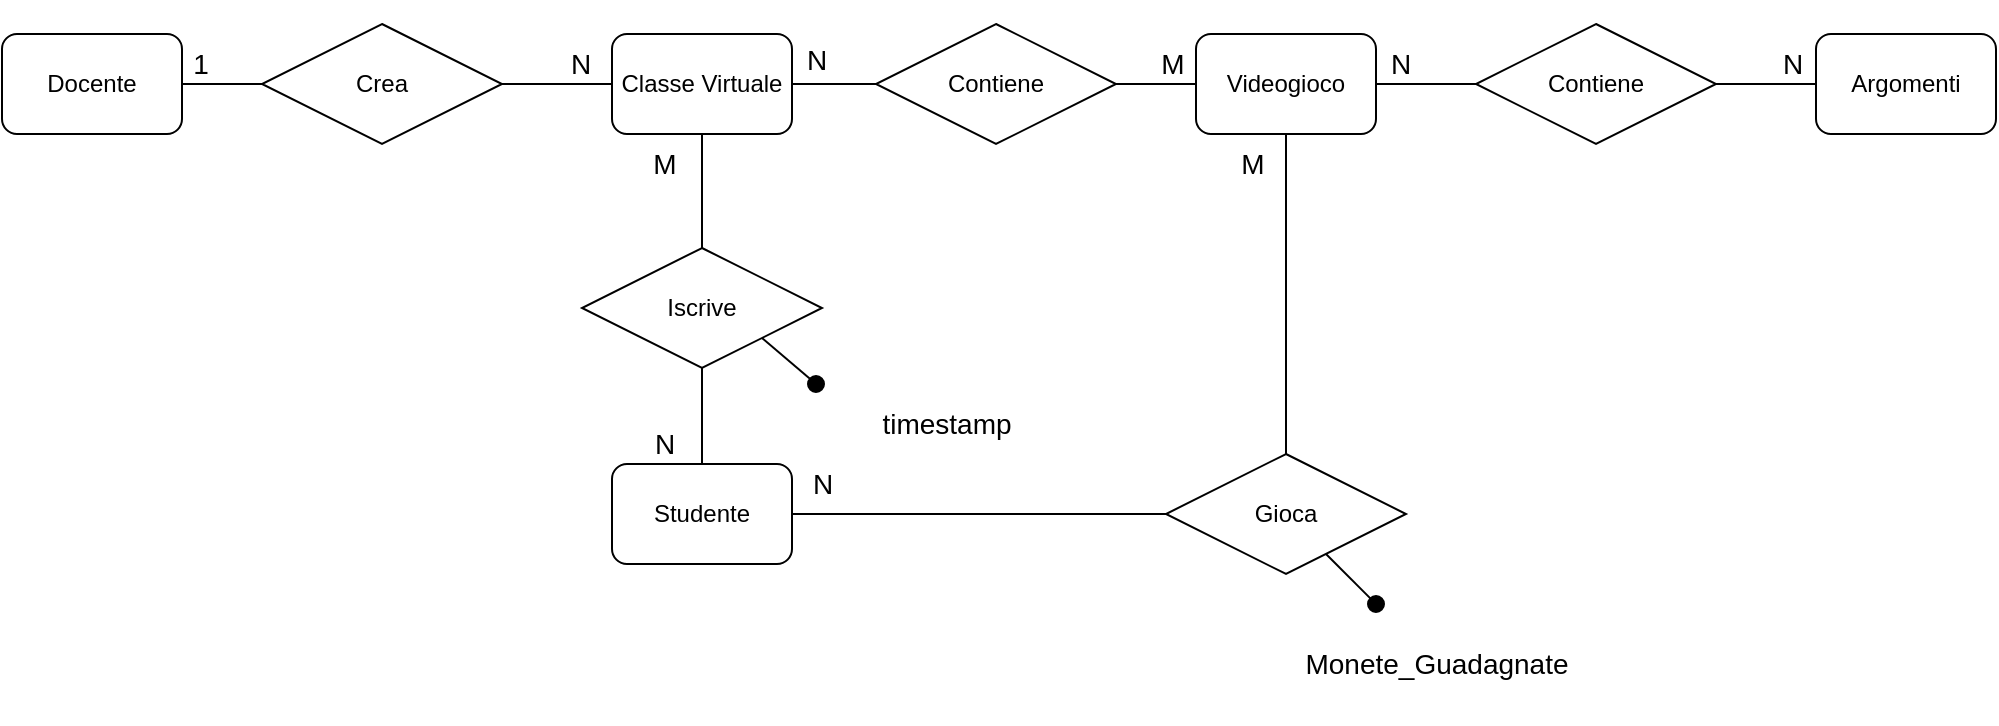 <mxfile version="24.7.17">
  <diagram id="C5RBs43oDa-KdzZeNtuy" name="Page-1">
    <mxGraphModel dx="1301" dy="600" grid="1" gridSize="10" guides="1" tooltips="1" connect="1" arrows="1" fold="1" page="1" pageScale="1" pageWidth="827" pageHeight="1169" math="0" shadow="0">
      <root>
        <mxCell id="WIyWlLk6GJQsqaUBKTNV-0" />
        <mxCell id="WIyWlLk6GJQsqaUBKTNV-1" parent="WIyWlLk6GJQsqaUBKTNV-0" />
        <mxCell id="DoPwDuX_5oKyTReS05P9-0" value="Docente" style="rounded=1;whiteSpace=wrap;html=1;" parent="WIyWlLk6GJQsqaUBKTNV-1" vertex="1">
          <mxGeometry x="83" y="85" width="90" height="50" as="geometry" />
        </mxCell>
        <mxCell id="DoPwDuX_5oKyTReS05P9-8" value="" style="edgeStyle=none;curved=1;rounded=0;orthogonalLoop=1;jettySize=auto;html=1;fontSize=12;startSize=8;endSize=8;endArrow=none;endFill=0;" parent="WIyWlLk6GJQsqaUBKTNV-1" source="DoPwDuX_5oKyTReS05P9-1" target="DoPwDuX_5oKyTReS05P9-7" edge="1">
          <mxGeometry relative="1" as="geometry" />
        </mxCell>
        <mxCell id="DoPwDuX_5oKyTReS05P9-1" value="Crea" style="shape=rhombus;perimeter=rhombusPerimeter;whiteSpace=wrap;html=1;align=center;" parent="WIyWlLk6GJQsqaUBKTNV-1" vertex="1">
          <mxGeometry x="213" y="80" width="120" height="60" as="geometry" />
        </mxCell>
        <mxCell id="DoPwDuX_5oKyTReS05P9-3" value="" style="endArrow=none;html=1;rounded=0;fontSize=12;startSize=8;endSize=8;curved=1;entryX=0;entryY=0.5;entryDx=0;entryDy=0;" parent="WIyWlLk6GJQsqaUBKTNV-1" source="DoPwDuX_5oKyTReS05P9-0" target="DoPwDuX_5oKyTReS05P9-1" edge="1">
          <mxGeometry width="50" height="50" relative="1" as="geometry">
            <mxPoint x="173" y="160" as="sourcePoint" />
            <mxPoint x="243.711" y="110" as="targetPoint" />
          </mxGeometry>
        </mxCell>
        <mxCell id="DoPwDuX_5oKyTReS05P9-6" value="&lt;p style=&quot;line-height: 120%; font-size: 14px;&quot;&gt;&lt;font style=&quot;font-size: 14px;&quot;&gt;1&lt;/font&gt;&lt;/p&gt;" style="text;html=1;align=center;verticalAlign=middle;resizable=0;points=[];autosize=1;strokeColor=none;fillColor=none;fontSize=14;" parent="WIyWlLk6GJQsqaUBKTNV-1" vertex="1">
          <mxGeometry x="167" y="70" width="30" height="60" as="geometry" />
        </mxCell>
        <mxCell id="DoPwDuX_5oKyTReS05P9-13" value="" style="edgeStyle=none;curved=1;rounded=0;orthogonalLoop=1;jettySize=auto;html=1;fontSize=12;startSize=8;endSize=8;endArrow=none;endFill=0;" parent="WIyWlLk6GJQsqaUBKTNV-1" source="DoPwDuX_5oKyTReS05P9-7" target="DoPwDuX_5oKyTReS05P9-11" edge="1">
          <mxGeometry relative="1" as="geometry" />
        </mxCell>
        <mxCell id="DoPwDuX_5oKyTReS05P9-7" value="Classe Virtuale" style="rounded=1;whiteSpace=wrap;html=1;" parent="WIyWlLk6GJQsqaUBKTNV-1" vertex="1">
          <mxGeometry x="388" y="85" width="90" height="50" as="geometry" />
        </mxCell>
        <mxCell id="DoPwDuX_5oKyTReS05P9-9" value="&lt;p style=&quot;line-height: 120%; font-size: 14px;&quot;&gt;&lt;font style=&quot;font-size: 14px;&quot;&gt;N&lt;/font&gt;&lt;/p&gt;" style="text;html=1;align=center;verticalAlign=middle;resizable=0;points=[];autosize=1;strokeColor=none;fillColor=none;fontSize=14;" parent="WIyWlLk6GJQsqaUBKTNV-1" vertex="1">
          <mxGeometry x="357" y="70" width="30" height="60" as="geometry" />
        </mxCell>
        <mxCell id="DoPwDuX_5oKyTReS05P9-12" value="" style="edgeStyle=none;curved=1;rounded=0;orthogonalLoop=1;jettySize=auto;html=1;fontSize=12;startSize=8;endSize=8;endArrow=none;endFill=0;" parent="WIyWlLk6GJQsqaUBKTNV-1" source="DoPwDuX_5oKyTReS05P9-10" target="DoPwDuX_5oKyTReS05P9-11" edge="1">
          <mxGeometry relative="1" as="geometry" />
        </mxCell>
        <mxCell id="DoPwDuX_5oKyTReS05P9-10" value="Videogioco" style="rounded=1;whiteSpace=wrap;html=1;" parent="WIyWlLk6GJQsqaUBKTNV-1" vertex="1">
          <mxGeometry x="680" y="85" width="90" height="50" as="geometry" />
        </mxCell>
        <mxCell id="DoPwDuX_5oKyTReS05P9-11" value="Contiene" style="shape=rhombus;perimeter=rhombusPerimeter;whiteSpace=wrap;html=1;align=center;" parent="WIyWlLk6GJQsqaUBKTNV-1" vertex="1">
          <mxGeometry x="520" y="80" width="120" height="60" as="geometry" />
        </mxCell>
        <mxCell id="DoPwDuX_5oKyTReS05P9-14" value="&lt;p style=&quot;line-height: 120%; font-size: 14px;&quot;&gt;&lt;font style=&quot;font-size: 14px;&quot;&gt;N&lt;/font&gt;&lt;/p&gt;" style="text;html=1;align=center;verticalAlign=middle;resizable=0;points=[];autosize=1;strokeColor=none;fillColor=none;fontSize=14;" parent="WIyWlLk6GJQsqaUBKTNV-1" vertex="1">
          <mxGeometry x="475" y="68" width="30" height="60" as="geometry" />
        </mxCell>
        <mxCell id="DoPwDuX_5oKyTReS05P9-15" value="&lt;p style=&quot;line-height: 120%; font-size: 14px;&quot;&gt;&lt;font style=&quot;font-size: 14px;&quot;&gt;M&lt;/font&gt;&lt;/p&gt;" style="text;html=1;align=center;verticalAlign=middle;resizable=0;points=[];autosize=1;strokeColor=none;fillColor=none;fontSize=14;" parent="WIyWlLk6GJQsqaUBKTNV-1" vertex="1">
          <mxGeometry x="648" y="70" width="40" height="60" as="geometry" />
        </mxCell>
        <mxCell id="SO1G4eNmW5L4rZHkQ5sY-10" value="" style="edgeStyle=none;curved=1;rounded=0;orthogonalLoop=1;jettySize=auto;html=1;fontSize=12;startSize=8;endSize=8;endArrow=none;endFill=0;" parent="WIyWlLk6GJQsqaUBKTNV-1" source="DoPwDuX_5oKyTReS05P9-17" target="SO1G4eNmW5L4rZHkQ5sY-8" edge="1">
          <mxGeometry relative="1" as="geometry">
            <mxPoint x="643" y="360.0" as="targetPoint" />
          </mxGeometry>
        </mxCell>
        <mxCell id="DoPwDuX_5oKyTReS05P9-17" value="Studente" style="rounded=1;whiteSpace=wrap;html=1;" parent="WIyWlLk6GJQsqaUBKTNV-1" vertex="1">
          <mxGeometry x="388" y="300" width="90" height="50" as="geometry" />
        </mxCell>
        <mxCell id="DoPwDuX_5oKyTReS05P9-18" value="" style="edgeStyle=none;curved=1;rounded=0;orthogonalLoop=1;jettySize=auto;html=1;fontSize=12;startSize=8;endSize=8;endArrow=none;endFill=0;" parent="WIyWlLk6GJQsqaUBKTNV-1" source="DoPwDuX_5oKyTReS05P9-19" target="DoPwDuX_5oKyTReS05P9-7" edge="1">
          <mxGeometry relative="1" as="geometry">
            <mxPoint x="388" y="230" as="targetPoint" />
          </mxGeometry>
        </mxCell>
        <mxCell id="DoPwDuX_5oKyTReS05P9-19" value="Iscrive" style="shape=rhombus;perimeter=rhombusPerimeter;whiteSpace=wrap;html=1;align=center;" parent="WIyWlLk6GJQsqaUBKTNV-1" vertex="1">
          <mxGeometry x="373" y="192" width="120" height="60" as="geometry" />
        </mxCell>
        <mxCell id="DoPwDuX_5oKyTReS05P9-20" value="" style="endArrow=none;html=1;rounded=0;fontSize=12;startSize=8;endSize=8;curved=1;" parent="WIyWlLk6GJQsqaUBKTNV-1" source="DoPwDuX_5oKyTReS05P9-17" target="DoPwDuX_5oKyTReS05P9-19" edge="1">
          <mxGeometry width="50" height="50" relative="1" as="geometry">
            <mxPoint x="173" y="280" as="sourcePoint" />
            <mxPoint x="243.711" y="230" as="targetPoint" />
          </mxGeometry>
        </mxCell>
        <mxCell id="DoPwDuX_5oKyTReS05P9-21" value="&lt;p style=&quot;line-height: 120%; font-size: 14px;&quot;&gt;&lt;font style=&quot;font-size: 14px;&quot;&gt;M&lt;/font&gt;&lt;/p&gt;" style="text;html=1;align=center;verticalAlign=middle;resizable=0;points=[];autosize=1;strokeColor=none;fillColor=none;fontSize=14;" parent="WIyWlLk6GJQsqaUBKTNV-1" vertex="1">
          <mxGeometry x="394" y="120" width="40" height="60" as="geometry" />
        </mxCell>
        <mxCell id="DoPwDuX_5oKyTReS05P9-23" value="&lt;p style=&quot;line-height: 120%; font-size: 14px;&quot;&gt;&lt;font style=&quot;font-size: 14px;&quot;&gt;N&lt;/font&gt;&lt;/p&gt;" style="text;html=1;align=center;verticalAlign=middle;resizable=0;points=[];autosize=1;strokeColor=none;fillColor=none;fontSize=14;" parent="WIyWlLk6GJQsqaUBKTNV-1" vertex="1">
          <mxGeometry x="399" y="260" width="30" height="60" as="geometry" />
        </mxCell>
        <mxCell id="SO1G4eNmW5L4rZHkQ5sY-1" value="Contiene" style="shape=rhombus;perimeter=rhombusPerimeter;whiteSpace=wrap;html=1;align=center;" parent="WIyWlLk6GJQsqaUBKTNV-1" vertex="1">
          <mxGeometry x="820" y="80" width="120" height="60" as="geometry" />
        </mxCell>
        <mxCell id="SO1G4eNmW5L4rZHkQ5sY-3" value="Argomenti" style="rounded=1;whiteSpace=wrap;html=1;" parent="WIyWlLk6GJQsqaUBKTNV-1" vertex="1">
          <mxGeometry x="990" y="85" width="90" height="50" as="geometry" />
        </mxCell>
        <mxCell id="SO1G4eNmW5L4rZHkQ5sY-4" value="" style="edgeStyle=none;curved=1;rounded=0;orthogonalLoop=1;jettySize=auto;html=1;fontSize=12;startSize=8;endSize=8;endArrow=none;endFill=0;" parent="WIyWlLk6GJQsqaUBKTNV-1" source="DoPwDuX_5oKyTReS05P9-10" target="SO1G4eNmW5L4rZHkQ5sY-1" edge="1">
          <mxGeometry relative="1" as="geometry">
            <mxPoint x="800" y="67" as="sourcePoint" />
            <mxPoint x="842" y="67" as="targetPoint" />
          </mxGeometry>
        </mxCell>
        <mxCell id="SO1G4eNmW5L4rZHkQ5sY-5" value="&lt;p style=&quot;line-height: 120%; font-size: 14px;&quot;&gt;&lt;font style=&quot;font-size: 14px;&quot;&gt;N&lt;/font&gt;&lt;/p&gt;" style="text;html=1;align=center;verticalAlign=middle;resizable=0;points=[];autosize=1;strokeColor=none;fillColor=none;fontSize=14;" parent="WIyWlLk6GJQsqaUBKTNV-1" vertex="1">
          <mxGeometry x="767" y="70" width="30" height="60" as="geometry" />
        </mxCell>
        <mxCell id="SO1G4eNmW5L4rZHkQ5sY-6" value="" style="edgeStyle=none;curved=1;rounded=0;orthogonalLoop=1;jettySize=auto;html=1;fontSize=12;startSize=8;endSize=8;endArrow=none;endFill=0;" parent="WIyWlLk6GJQsqaUBKTNV-1" source="SO1G4eNmW5L4rZHkQ5sY-1" target="SO1G4eNmW5L4rZHkQ5sY-3" edge="1">
          <mxGeometry relative="1" as="geometry">
            <mxPoint x="980" y="69" as="sourcePoint" />
            <mxPoint x="1022" y="69" as="targetPoint" />
          </mxGeometry>
        </mxCell>
        <mxCell id="SO1G4eNmW5L4rZHkQ5sY-7" value="&lt;p style=&quot;line-height: 120%; font-size: 14px;&quot;&gt;&lt;font style=&quot;font-size: 14px;&quot;&gt;N&lt;/font&gt;&lt;/p&gt;" style="text;html=1;align=center;verticalAlign=middle;resizable=0;points=[];autosize=1;strokeColor=none;fillColor=none;fontSize=14;" parent="WIyWlLk6GJQsqaUBKTNV-1" vertex="1">
          <mxGeometry x="963" y="70" width="30" height="60" as="geometry" />
        </mxCell>
        <mxCell id="SO1G4eNmW5L4rZHkQ5sY-15" value="" style="edgeStyle=none;curved=1;rounded=0;orthogonalLoop=1;jettySize=auto;html=1;fontSize=12;startSize=8;endSize=8;endArrow=oval;endFill=1;" parent="WIyWlLk6GJQsqaUBKTNV-1" source="SO1G4eNmW5L4rZHkQ5sY-8" target="SO1G4eNmW5L4rZHkQ5sY-16" edge="1">
          <mxGeometry relative="1" as="geometry">
            <mxPoint x="782" y="360" as="targetPoint" />
          </mxGeometry>
        </mxCell>
        <mxCell id="SO1G4eNmW5L4rZHkQ5sY-8" value="Gioca" style="shape=rhombus;perimeter=rhombusPerimeter;whiteSpace=wrap;html=1;align=center;" parent="WIyWlLk6GJQsqaUBKTNV-1" vertex="1">
          <mxGeometry x="665" y="295" width="120" height="60" as="geometry" />
        </mxCell>
        <mxCell id="SO1G4eNmW5L4rZHkQ5sY-11" value="" style="edgeStyle=none;curved=1;rounded=0;orthogonalLoop=1;jettySize=auto;html=1;fontSize=12;startSize=8;endSize=8;endArrow=none;endFill=0;" parent="WIyWlLk6GJQsqaUBKTNV-1" source="SO1G4eNmW5L4rZHkQ5sY-8" target="DoPwDuX_5oKyTReS05P9-10" edge="1">
          <mxGeometry relative="1" as="geometry">
            <mxPoint x="488" y="335" as="sourcePoint" />
            <mxPoint x="675" y="335" as="targetPoint" />
          </mxGeometry>
        </mxCell>
        <mxCell id="SO1G4eNmW5L4rZHkQ5sY-12" value="&lt;p style=&quot;line-height: 120%; font-size: 14px;&quot;&gt;&lt;font style=&quot;font-size: 14px;&quot;&gt;N&lt;/font&gt;&lt;/p&gt;" style="text;html=1;align=center;verticalAlign=middle;resizable=0;points=[];autosize=1;strokeColor=none;fillColor=none;fontSize=14;" parent="WIyWlLk6GJQsqaUBKTNV-1" vertex="1">
          <mxGeometry x="478" y="280" width="30" height="60" as="geometry" />
        </mxCell>
        <mxCell id="SO1G4eNmW5L4rZHkQ5sY-13" value="&lt;p style=&quot;line-height: 120%; font-size: 14px;&quot;&gt;&lt;font style=&quot;font-size: 14px;&quot;&gt;M&lt;/font&gt;&lt;/p&gt;" style="text;html=1;align=center;verticalAlign=middle;resizable=0;points=[];autosize=1;strokeColor=none;fillColor=none;fontSize=14;" parent="WIyWlLk6GJQsqaUBKTNV-1" vertex="1">
          <mxGeometry x="688" y="120" width="40" height="60" as="geometry" />
        </mxCell>
        <mxCell id="SO1G4eNmW5L4rZHkQ5sY-16" value="&lt;p style=&quot;line-height: 120%; font-size: 14px;&quot;&gt;&lt;font style=&quot;font-size: 14px;&quot;&gt;Monete_Guadagnate&lt;/font&gt;&lt;/p&gt;" style="text;html=1;align=center;verticalAlign=middle;resizable=0;points=[];autosize=1;strokeColor=none;fillColor=none;fontSize=14;" parent="WIyWlLk6GJQsqaUBKTNV-1" vertex="1">
          <mxGeometry x="720" y="370" width="160" height="60" as="geometry" />
        </mxCell>
        <mxCell id="HNkDvvg_ZixXqculr8zp-1" value="" style="edgeStyle=none;curved=1;rounded=0;orthogonalLoop=1;jettySize=auto;html=1;fontSize=12;startSize=8;endSize=8;endArrow=oval;endFill=1;exitX=1;exitY=1;exitDx=0;exitDy=0;" parent="WIyWlLk6GJQsqaUBKTNV-1" source="DoPwDuX_5oKyTReS05P9-19" edge="1">
          <mxGeometry relative="1" as="geometry">
            <mxPoint x="490" y="260" as="targetPoint" />
            <mxPoint x="560" y="270" as="sourcePoint" />
          </mxGeometry>
        </mxCell>
        <mxCell id="HNkDvvg_ZixXqculr8zp-2" value="&lt;p style=&quot;line-height: 120%; font-size: 14px;&quot;&gt;&lt;font style=&quot;font-size: 14px;&quot;&gt;timestamp&lt;/font&gt;&lt;/p&gt;" style="text;html=1;align=center;verticalAlign=middle;resizable=0;points=[];autosize=1;strokeColor=none;fillColor=none;fontSize=14;" parent="WIyWlLk6GJQsqaUBKTNV-1" vertex="1">
          <mxGeometry x="510" y="250" width="90" height="60" as="geometry" />
        </mxCell>
      </root>
    </mxGraphModel>
  </diagram>
</mxfile>
